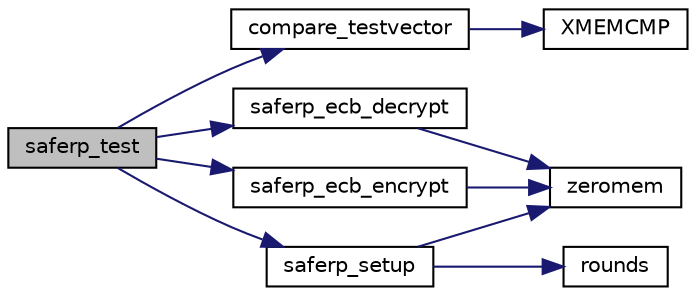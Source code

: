 digraph "saferp_test"
{
 // LATEX_PDF_SIZE
  edge [fontname="Helvetica",fontsize="10",labelfontname="Helvetica",labelfontsize="10"];
  node [fontname="Helvetica",fontsize="10",shape=record];
  rankdir="LR";
  Node17 [label="saferp_test",height=0.2,width=0.4,color="black", fillcolor="grey75", style="filled", fontcolor="black",tooltip="Performs a self-test of the LTC_SAFER+ block cipher."];
  Node17 -> Node18 [color="midnightblue",fontsize="10",style="solid",fontname="Helvetica"];
  Node18 [label="compare_testvector",height=0.2,width=0.4,color="black", fillcolor="white", style="filled",URL="$tomcrypt__misc_8h.html#a7764a7f27897c6182335752df00b5f8e",tooltip="Compare two test-vectors."];
  Node18 -> Node19 [color="midnightblue",fontsize="10",style="solid",fontname="Helvetica"];
  Node19 [label="XMEMCMP",height=0.2,width=0.4,color="black", fillcolor="white", style="filled",URL="$tomcrypt__cfg_8h.html#a372b974ec0ac07abcd55297554fe540f",tooltip=" "];
  Node17 -> Node20 [color="midnightblue",fontsize="10",style="solid",fontname="Helvetica"];
  Node20 [label="saferp_ecb_decrypt",height=0.2,width=0.4,color="black", fillcolor="white", style="filled",URL="$saferp_8c.html#a14934fc3e8b18abd206c4e900bf9e0d0",tooltip="Decrypts a block of text with LTC_SAFER+."];
  Node20 -> Node21 [color="midnightblue",fontsize="10",style="solid",fontname="Helvetica"];
  Node21 [label="zeromem",height=0.2,width=0.4,color="black", fillcolor="white", style="filled",URL="$tomcrypt__misc_8h.html#a63b6e188713790263bfd3612fe8b398f",tooltip="Zero a block of memory."];
  Node17 -> Node22 [color="midnightblue",fontsize="10",style="solid",fontname="Helvetica"];
  Node22 [label="saferp_ecb_encrypt",height=0.2,width=0.4,color="black", fillcolor="white", style="filled",URL="$saferp_8c.html#a59d49e6e1a07b020fa94c3f381c314e6",tooltip="Encrypts a block of text with LTC_SAFER+."];
  Node22 -> Node21 [color="midnightblue",fontsize="10",style="solid",fontname="Helvetica"];
  Node17 -> Node23 [color="midnightblue",fontsize="10",style="solid",fontname="Helvetica"];
  Node23 [label="saferp_setup",height=0.2,width=0.4,color="black", fillcolor="white", style="filled",URL="$saferp_8c.html#ac1e881047264199d7629a8792ce8d274",tooltip="Initialize the LTC_SAFER+ block cipher."];
  Node23 -> Node24 [color="midnightblue",fontsize="10",style="solid",fontname="Helvetica"];
  Node24 [label="rounds",height=0.2,width=0.4,color="black", fillcolor="white", style="filled",URL="$kseed_8c.html#a51da46362a22c8107683876e9c12ec82",tooltip=" "];
  Node23 -> Node21 [color="midnightblue",fontsize="10",style="solid",fontname="Helvetica"];
}
